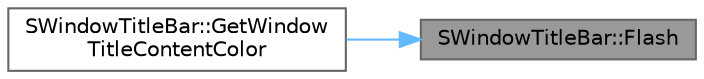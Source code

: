 digraph "SWindowTitleBar::Flash"
{
 // INTERACTIVE_SVG=YES
 // LATEX_PDF_SIZE
  bgcolor="transparent";
  edge [fontname=Helvetica,fontsize=10,labelfontname=Helvetica,labelfontsize=10];
  node [fontname=Helvetica,fontsize=10,shape=box,height=0.2,width=0.4];
  rankdir="RL";
  Node1 [id="Node000001",label="SWindowTitleBar::Flash",height=0.2,width=0.4,color="gray40", fillcolor="grey60", style="filled", fontcolor="black",tooltip=" "];
  Node1 -> Node2 [id="edge1_Node000001_Node000002",dir="back",color="steelblue1",style="solid",tooltip=" "];
  Node2 [id="Node000002",label="SWindowTitleBar::GetWindow\lTitleContentColor",height=0.2,width=0.4,color="grey40", fillcolor="white", style="filled",URL="$d3/df3/classSWindowTitleBar.html#aee1d4a4ffac14501ba0b767cc23506fb",tooltip=" "];
}
